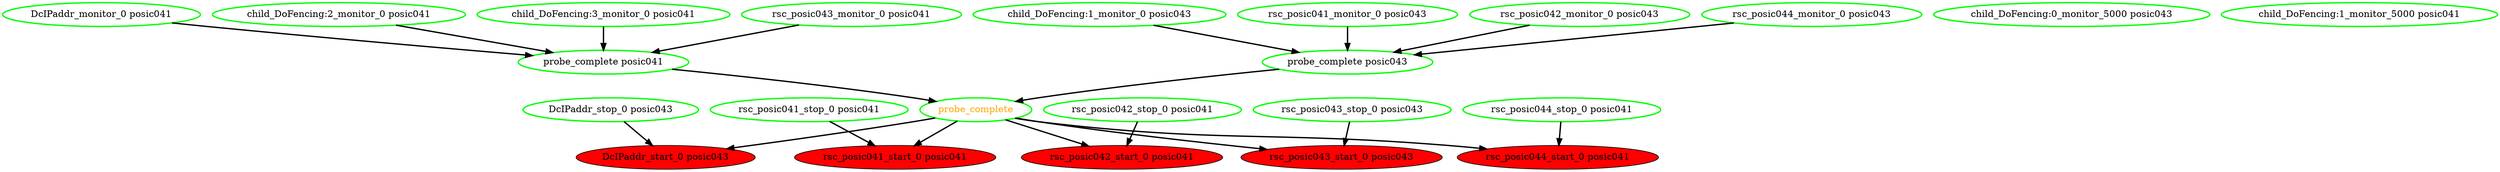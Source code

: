  digraph "g" {
"DcIPaddr_monitor_0 posic041" -> "probe_complete posic041" [ style = bold]
"DcIPaddr_monitor_0 posic041" [ style=bold color="green" fontcolor="black" ]
"DcIPaddr_start_0 posic043" [ style=filled color="black" fontcolor="black"  fillcolor=red]
"DcIPaddr_stop_0 posic043" -> "DcIPaddr_start_0 posic043" [ style = bold]
"DcIPaddr_stop_0 posic043" [ style=bold color="green" fontcolor="black" ]
"child_DoFencing:0_monitor_5000 posic043" [ style=bold color="green" fontcolor="black" ]
"child_DoFencing:1_monitor_0 posic043" -> "probe_complete posic043" [ style = bold]
"child_DoFencing:1_monitor_0 posic043" [ style=bold color="green" fontcolor="black" ]
"child_DoFencing:1_monitor_5000 posic041" [ style=bold color="green" fontcolor="black" ]
"child_DoFencing:2_monitor_0 posic041" -> "probe_complete posic041" [ style = bold]
"child_DoFencing:2_monitor_0 posic041" [ style=bold color="green" fontcolor="black" ]
"child_DoFencing:3_monitor_0 posic041" -> "probe_complete posic041" [ style = bold]
"child_DoFencing:3_monitor_0 posic041" [ style=bold color="green" fontcolor="black" ]
"probe_complete posic041" -> "probe_complete" [ style = bold]
"probe_complete posic041" [ style=bold color="green" fontcolor="black" ]
"probe_complete posic043" -> "probe_complete" [ style = bold]
"probe_complete posic043" [ style=bold color="green" fontcolor="black" ]
"probe_complete" -> "DcIPaddr_start_0 posic043" [ style = bold]
"probe_complete" -> "rsc_posic041_start_0 posic041" [ style = bold]
"probe_complete" -> "rsc_posic042_start_0 posic041" [ style = bold]
"probe_complete" -> "rsc_posic043_start_0 posic043" [ style = bold]
"probe_complete" -> "rsc_posic044_start_0 posic041" [ style = bold]
"probe_complete" [ style=bold color="green" fontcolor="orange" ]
"rsc_posic041_monitor_0 posic043" -> "probe_complete posic043" [ style = bold]
"rsc_posic041_monitor_0 posic043" [ style=bold color="green" fontcolor="black" ]
"rsc_posic041_start_0 posic041" [ style=filled color="black" fontcolor="black"  fillcolor=red]
"rsc_posic041_stop_0 posic041" -> "rsc_posic041_start_0 posic041" [ style = bold]
"rsc_posic041_stop_0 posic041" [ style=bold color="green" fontcolor="black" ]
"rsc_posic042_monitor_0 posic043" -> "probe_complete posic043" [ style = bold]
"rsc_posic042_monitor_0 posic043" [ style=bold color="green" fontcolor="black" ]
"rsc_posic042_start_0 posic041" [ style=filled color="black" fontcolor="black"  fillcolor=red]
"rsc_posic042_stop_0 posic041" -> "rsc_posic042_start_0 posic041" [ style = bold]
"rsc_posic042_stop_0 posic041" [ style=bold color="green" fontcolor="black" ]
"rsc_posic043_monitor_0 posic041" -> "probe_complete posic041" [ style = bold]
"rsc_posic043_monitor_0 posic041" [ style=bold color="green" fontcolor="black" ]
"rsc_posic043_start_0 posic043" [ style=filled color="black" fontcolor="black"  fillcolor=red]
"rsc_posic043_stop_0 posic043" -> "rsc_posic043_start_0 posic043" [ style = bold]
"rsc_posic043_stop_0 posic043" [ style=bold color="green" fontcolor="black" ]
"rsc_posic044_monitor_0 posic043" -> "probe_complete posic043" [ style = bold]
"rsc_posic044_monitor_0 posic043" [ style=bold color="green" fontcolor="black" ]
"rsc_posic044_start_0 posic041" [ style=filled color="black" fontcolor="black"  fillcolor=red]
"rsc_posic044_stop_0 posic041" -> "rsc_posic044_start_0 posic041" [ style = bold]
"rsc_posic044_stop_0 posic041" [ style=bold color="green" fontcolor="black" ]
}

